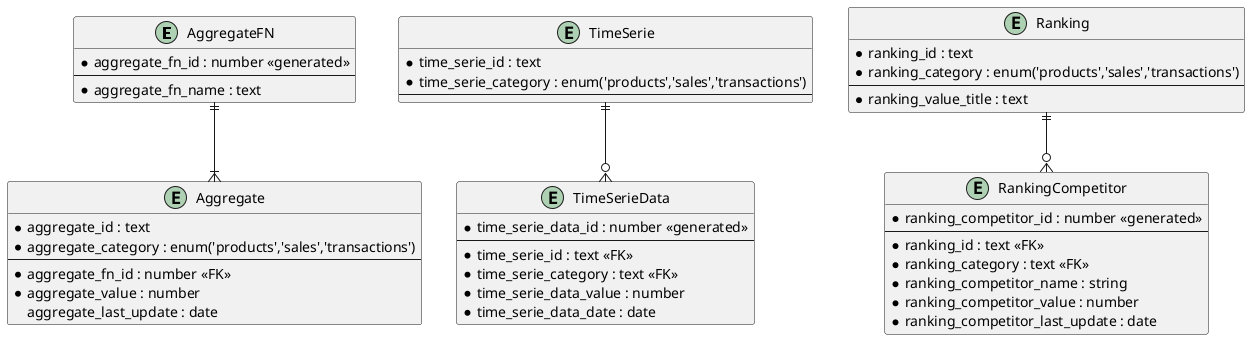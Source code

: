 ' database/database-metrics.puml
@startuml Database metrics tables

' Aggregate
entity AggregateFN {
  * aggregate_fn_id : number <<generated>>
  --
  * aggregate_fn_name : text
}

entity Aggregate {
  * aggregate_id : text
  * aggregate_category : enum('products','sales','transactions')
  --
  * aggregate_fn_id : number <<FK>>
  * aggregate_value : number
  aggregate_last_update : date
}

AggregateFN ||--|{ Aggregate

' TimeSerie
entity TimeSerie {
  * time_serie_id : text
  * time_serie_category : enum('products','sales','transactions')
  --
}

entity TimeSerieData {
  * time_serie_data_id : number <<generated>>
  --
  * time_serie_id : text <<FK>>
  * time_serie_category : text <<FK>>
  * time_serie_data_value : number
  * time_serie_data_date : date
}

TimeSerie ||--o{ TimeSerieData

' Ranking
entity Ranking {
  * ranking_id : text
  * ranking_category : enum('products','sales','transactions')
  --
  * ranking_value_title : text
}

entity RankingCompetitor {
  * ranking_competitor_id : number <<generated>>
  --
  * ranking_id : text <<FK>>
  * ranking_category : text <<FK>>
  * ranking_competitor_name : string
  * ranking_competitor_value : number
  * ranking_competitor_last_update : date
}

Ranking ||--o{ RankingCompetitor
@enduml